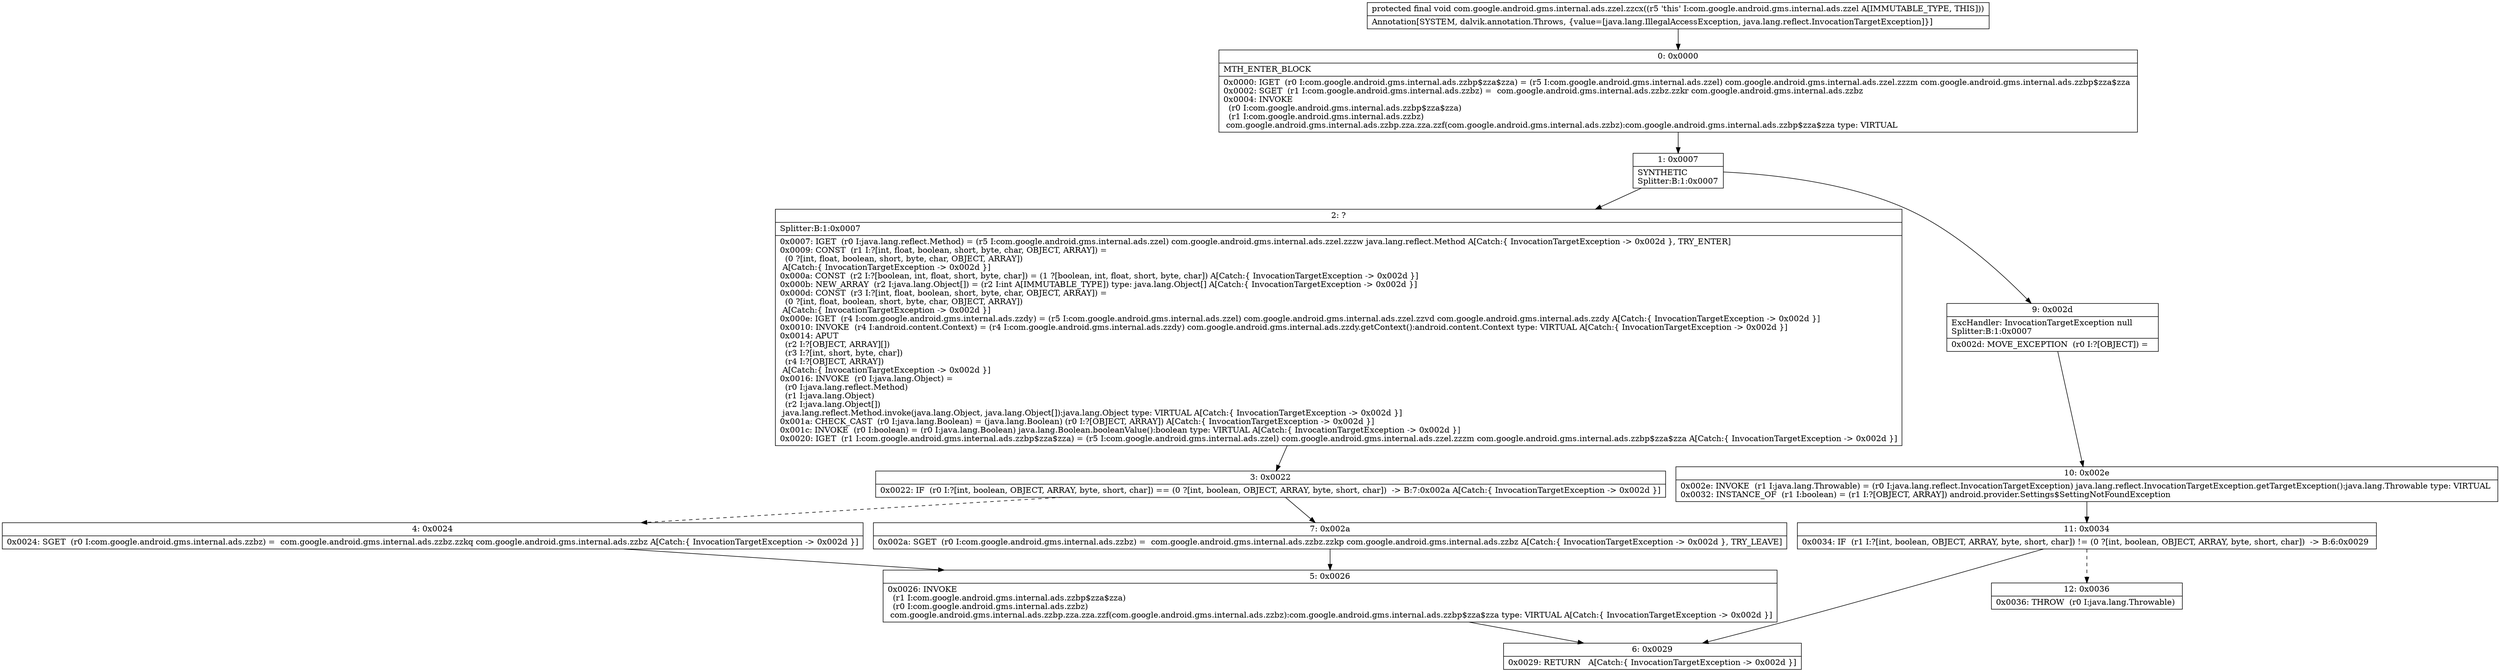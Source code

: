 digraph "CFG forcom.google.android.gms.internal.ads.zzel.zzcx()V" {
Node_0 [shape=record,label="{0\:\ 0x0000|MTH_ENTER_BLOCK\l|0x0000: IGET  (r0 I:com.google.android.gms.internal.ads.zzbp$zza$zza) = (r5 I:com.google.android.gms.internal.ads.zzel) com.google.android.gms.internal.ads.zzel.zzzm com.google.android.gms.internal.ads.zzbp$zza$zza \l0x0002: SGET  (r1 I:com.google.android.gms.internal.ads.zzbz) =  com.google.android.gms.internal.ads.zzbz.zzkr com.google.android.gms.internal.ads.zzbz \l0x0004: INVOKE  \l  (r0 I:com.google.android.gms.internal.ads.zzbp$zza$zza)\l  (r1 I:com.google.android.gms.internal.ads.zzbz)\l com.google.android.gms.internal.ads.zzbp.zza.zza.zzf(com.google.android.gms.internal.ads.zzbz):com.google.android.gms.internal.ads.zzbp$zza$zza type: VIRTUAL \l}"];
Node_1 [shape=record,label="{1\:\ 0x0007|SYNTHETIC\lSplitter:B:1:0x0007\l}"];
Node_2 [shape=record,label="{2\:\ ?|Splitter:B:1:0x0007\l|0x0007: IGET  (r0 I:java.lang.reflect.Method) = (r5 I:com.google.android.gms.internal.ads.zzel) com.google.android.gms.internal.ads.zzel.zzzw java.lang.reflect.Method A[Catch:\{ InvocationTargetException \-\> 0x002d \}, TRY_ENTER]\l0x0009: CONST  (r1 I:?[int, float, boolean, short, byte, char, OBJECT, ARRAY]) = \l  (0 ?[int, float, boolean, short, byte, char, OBJECT, ARRAY])\l A[Catch:\{ InvocationTargetException \-\> 0x002d \}]\l0x000a: CONST  (r2 I:?[boolean, int, float, short, byte, char]) = (1 ?[boolean, int, float, short, byte, char]) A[Catch:\{ InvocationTargetException \-\> 0x002d \}]\l0x000b: NEW_ARRAY  (r2 I:java.lang.Object[]) = (r2 I:int A[IMMUTABLE_TYPE]) type: java.lang.Object[] A[Catch:\{ InvocationTargetException \-\> 0x002d \}]\l0x000d: CONST  (r3 I:?[int, float, boolean, short, byte, char, OBJECT, ARRAY]) = \l  (0 ?[int, float, boolean, short, byte, char, OBJECT, ARRAY])\l A[Catch:\{ InvocationTargetException \-\> 0x002d \}]\l0x000e: IGET  (r4 I:com.google.android.gms.internal.ads.zzdy) = (r5 I:com.google.android.gms.internal.ads.zzel) com.google.android.gms.internal.ads.zzel.zzvd com.google.android.gms.internal.ads.zzdy A[Catch:\{ InvocationTargetException \-\> 0x002d \}]\l0x0010: INVOKE  (r4 I:android.content.Context) = (r4 I:com.google.android.gms.internal.ads.zzdy) com.google.android.gms.internal.ads.zzdy.getContext():android.content.Context type: VIRTUAL A[Catch:\{ InvocationTargetException \-\> 0x002d \}]\l0x0014: APUT  \l  (r2 I:?[OBJECT, ARRAY][])\l  (r3 I:?[int, short, byte, char])\l  (r4 I:?[OBJECT, ARRAY])\l A[Catch:\{ InvocationTargetException \-\> 0x002d \}]\l0x0016: INVOKE  (r0 I:java.lang.Object) = \l  (r0 I:java.lang.reflect.Method)\l  (r1 I:java.lang.Object)\l  (r2 I:java.lang.Object[])\l java.lang.reflect.Method.invoke(java.lang.Object, java.lang.Object[]):java.lang.Object type: VIRTUAL A[Catch:\{ InvocationTargetException \-\> 0x002d \}]\l0x001a: CHECK_CAST  (r0 I:java.lang.Boolean) = (java.lang.Boolean) (r0 I:?[OBJECT, ARRAY]) A[Catch:\{ InvocationTargetException \-\> 0x002d \}]\l0x001c: INVOKE  (r0 I:boolean) = (r0 I:java.lang.Boolean) java.lang.Boolean.booleanValue():boolean type: VIRTUAL A[Catch:\{ InvocationTargetException \-\> 0x002d \}]\l0x0020: IGET  (r1 I:com.google.android.gms.internal.ads.zzbp$zza$zza) = (r5 I:com.google.android.gms.internal.ads.zzel) com.google.android.gms.internal.ads.zzel.zzzm com.google.android.gms.internal.ads.zzbp$zza$zza A[Catch:\{ InvocationTargetException \-\> 0x002d \}]\l}"];
Node_3 [shape=record,label="{3\:\ 0x0022|0x0022: IF  (r0 I:?[int, boolean, OBJECT, ARRAY, byte, short, char]) == (0 ?[int, boolean, OBJECT, ARRAY, byte, short, char])  \-\> B:7:0x002a A[Catch:\{ InvocationTargetException \-\> 0x002d \}]\l}"];
Node_4 [shape=record,label="{4\:\ 0x0024|0x0024: SGET  (r0 I:com.google.android.gms.internal.ads.zzbz) =  com.google.android.gms.internal.ads.zzbz.zzkq com.google.android.gms.internal.ads.zzbz A[Catch:\{ InvocationTargetException \-\> 0x002d \}]\l}"];
Node_5 [shape=record,label="{5\:\ 0x0026|0x0026: INVOKE  \l  (r1 I:com.google.android.gms.internal.ads.zzbp$zza$zza)\l  (r0 I:com.google.android.gms.internal.ads.zzbz)\l com.google.android.gms.internal.ads.zzbp.zza.zza.zzf(com.google.android.gms.internal.ads.zzbz):com.google.android.gms.internal.ads.zzbp$zza$zza type: VIRTUAL A[Catch:\{ InvocationTargetException \-\> 0x002d \}]\l}"];
Node_6 [shape=record,label="{6\:\ 0x0029|0x0029: RETURN   A[Catch:\{ InvocationTargetException \-\> 0x002d \}]\l}"];
Node_7 [shape=record,label="{7\:\ 0x002a|0x002a: SGET  (r0 I:com.google.android.gms.internal.ads.zzbz) =  com.google.android.gms.internal.ads.zzbz.zzkp com.google.android.gms.internal.ads.zzbz A[Catch:\{ InvocationTargetException \-\> 0x002d \}, TRY_LEAVE]\l}"];
Node_9 [shape=record,label="{9\:\ 0x002d|ExcHandler: InvocationTargetException null\lSplitter:B:1:0x0007\l|0x002d: MOVE_EXCEPTION  (r0 I:?[OBJECT]) =  \l}"];
Node_10 [shape=record,label="{10\:\ 0x002e|0x002e: INVOKE  (r1 I:java.lang.Throwable) = (r0 I:java.lang.reflect.InvocationTargetException) java.lang.reflect.InvocationTargetException.getTargetException():java.lang.Throwable type: VIRTUAL \l0x0032: INSTANCE_OF  (r1 I:boolean) = (r1 I:?[OBJECT, ARRAY]) android.provider.Settings$SettingNotFoundException \l}"];
Node_11 [shape=record,label="{11\:\ 0x0034|0x0034: IF  (r1 I:?[int, boolean, OBJECT, ARRAY, byte, short, char]) != (0 ?[int, boolean, OBJECT, ARRAY, byte, short, char])  \-\> B:6:0x0029 \l}"];
Node_12 [shape=record,label="{12\:\ 0x0036|0x0036: THROW  (r0 I:java.lang.Throwable) \l}"];
MethodNode[shape=record,label="{protected final void com.google.android.gms.internal.ads.zzel.zzcx((r5 'this' I:com.google.android.gms.internal.ads.zzel A[IMMUTABLE_TYPE, THIS]))  | Annotation[SYSTEM, dalvik.annotation.Throws, \{value=[java.lang.IllegalAccessException, java.lang.reflect.InvocationTargetException]\}]\l}"];
MethodNode -> Node_0;
Node_0 -> Node_1;
Node_1 -> Node_2;
Node_1 -> Node_9;
Node_2 -> Node_3;
Node_3 -> Node_4[style=dashed];
Node_3 -> Node_7;
Node_4 -> Node_5;
Node_5 -> Node_6;
Node_7 -> Node_5;
Node_9 -> Node_10;
Node_10 -> Node_11;
Node_11 -> Node_6;
Node_11 -> Node_12[style=dashed];
}

